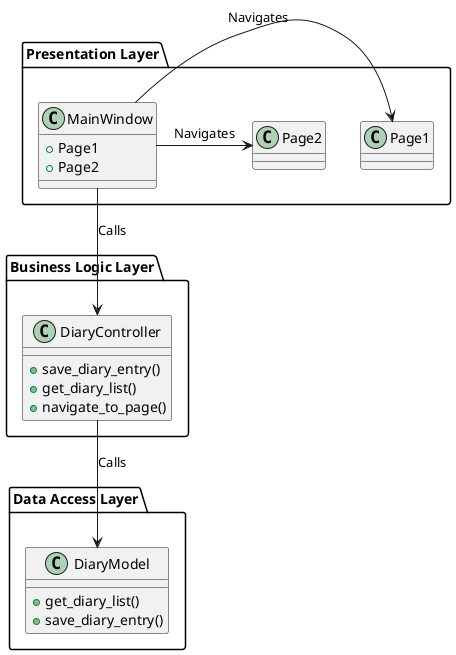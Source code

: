 @startuml name

package "Presentation Layer" {
    class MainWindow {
        + Page1
        + Page2
    }

    class Page1
    class Page2
}

package "Business Logic Layer" {
    class DiaryController {
        + save_diary_entry()
        + get_diary_list()
        + navigate_to_page()
    }
}

package "Data Access Layer" {
    class DiaryModel {
        + get_diary_list()
        + save_diary_entry()
    }
}

MainWindow --> DiaryController : "Calls"
DiaryController --> DiaryModel : "Calls"

MainWindow -> Page1 : "Navigates"
MainWindow -> Page2 : "Navigates"

@enduml
